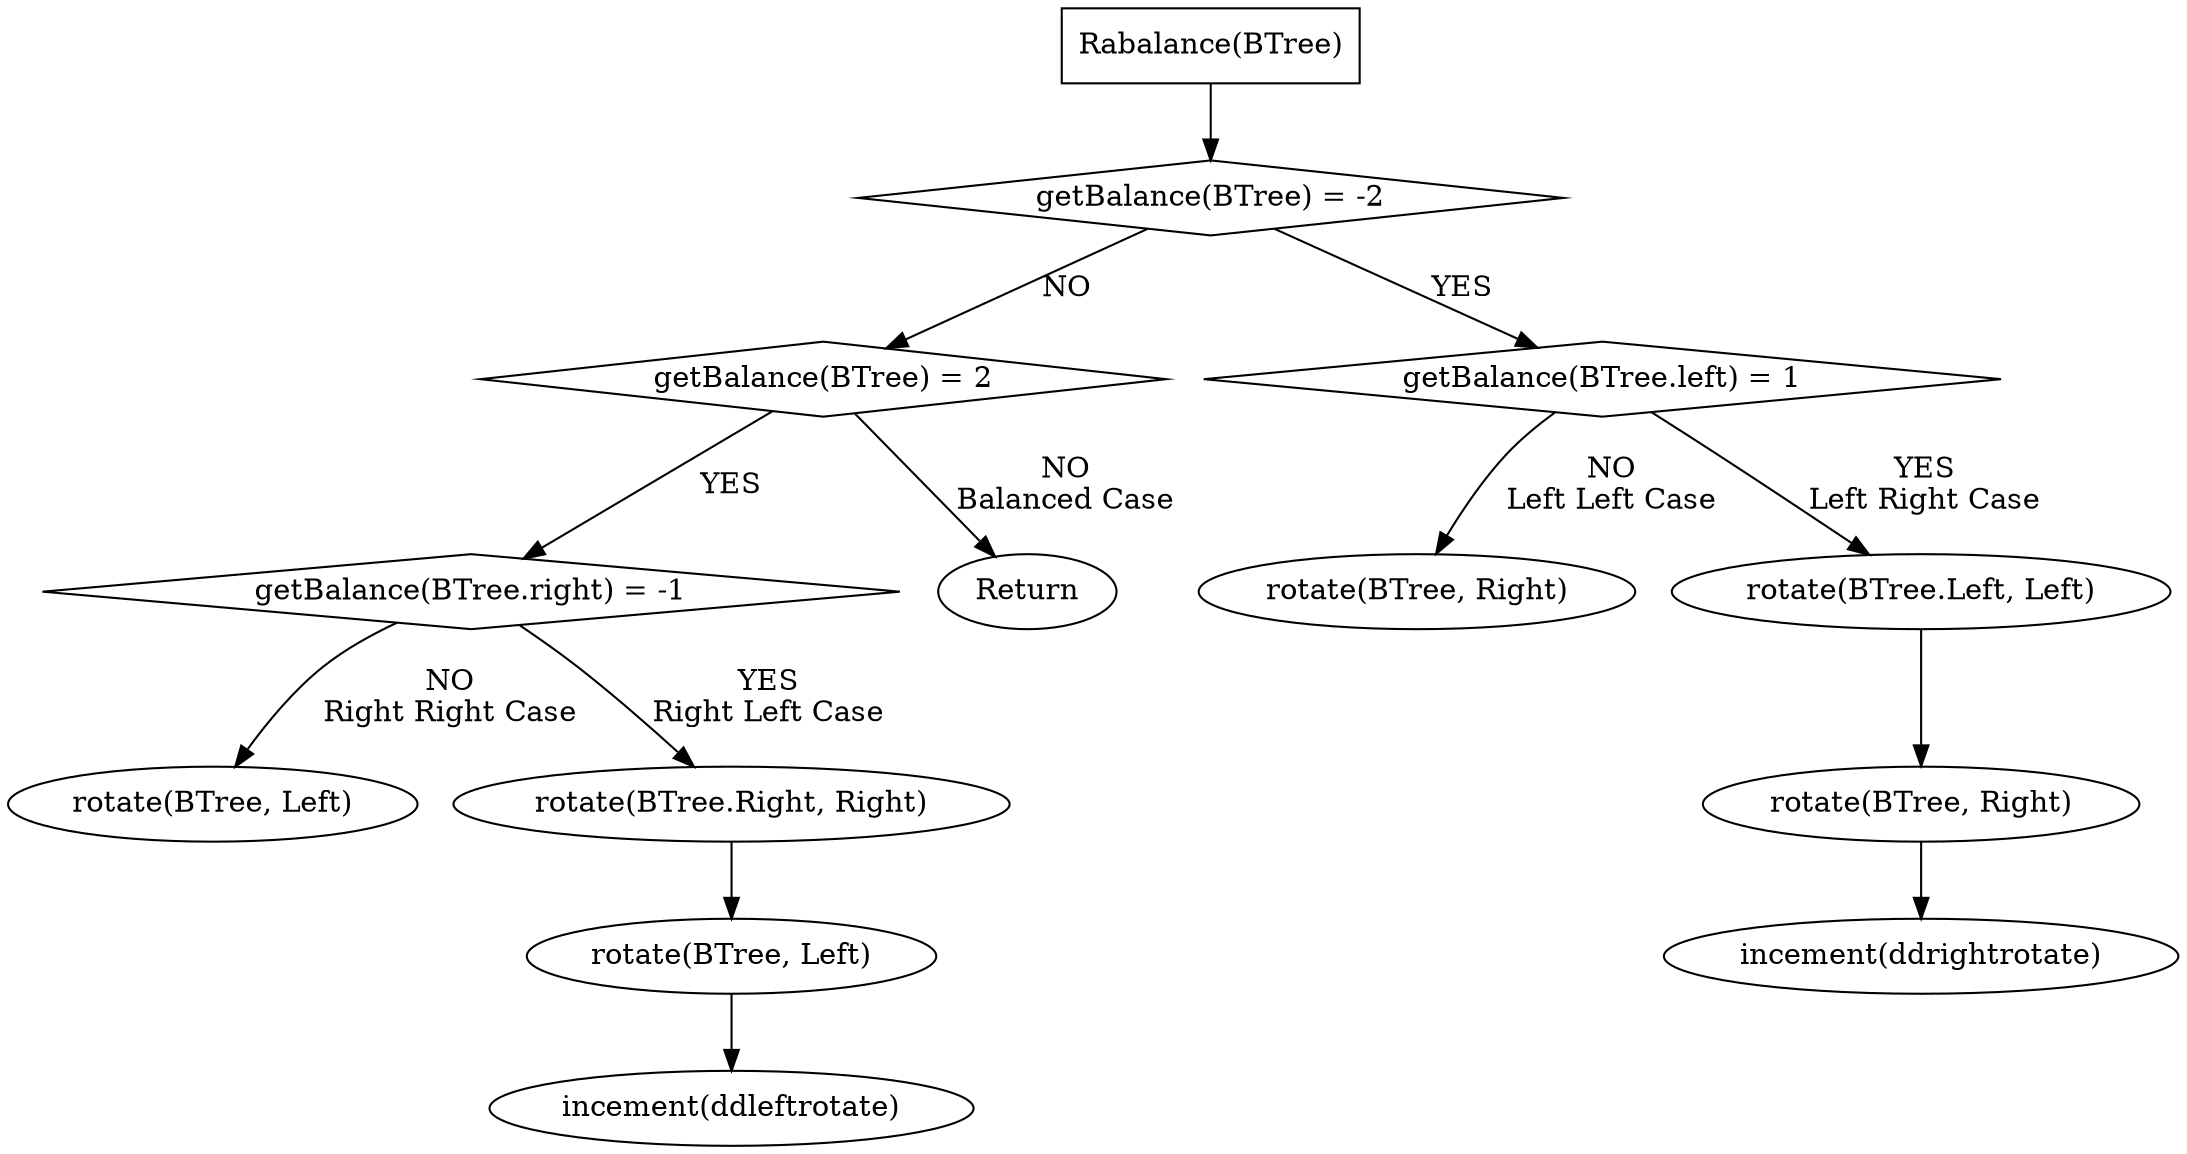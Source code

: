 digraph G {
    rebalance [label = "Rabalance(BTree)" shape = box]
    check2Neg [label = "getBalance(BTree) = -2" shape = diamond]
    check2Pos [label = "getBalance(BTree) = 2" shape = diamond]
    check1Pos [label = "getBalance(BTree.left) = 1" shape = diamond]
    check1Neg [label = "getBalance(BTree.right) = -1" shape = diamond]

    RightRight [label = "rotate(BTree, Left)"]
    LeftLeft [label = "rotate(BTree, Right)"]

    RightLeft [label = "rotate(BTree.Right, Right)"]
    RightLeft -> "rotate(BTree, Left)" -> "incement(ddleftrotate)"
    LeftRight [label = "rotate(BTree.Left, Left)"]
    LeftRight -> "rotate(BTree, Right)" -> "incement(ddrightrotate)"

    rebalance -> check2Neg

    check2Neg -> check1Pos [label = "YES"]
    check1Pos -> LeftRight [label = "YES\nLeft Right Case"]
    check1Pos -> LeftLeft [label = "NO\nLeft Left Case"]

    check2Neg -> check2Pos [label = "NO"]
    check2Pos -> check1Neg [label = "YES"]
    check1Neg -> RightLeft [label = "YES\nRight Left Case"]
    check1Neg -> RightRight [label = "NO\nRight Right Case"]

    check2Pos -> "Return" [label = "NO\nBalanced Case"]

}
